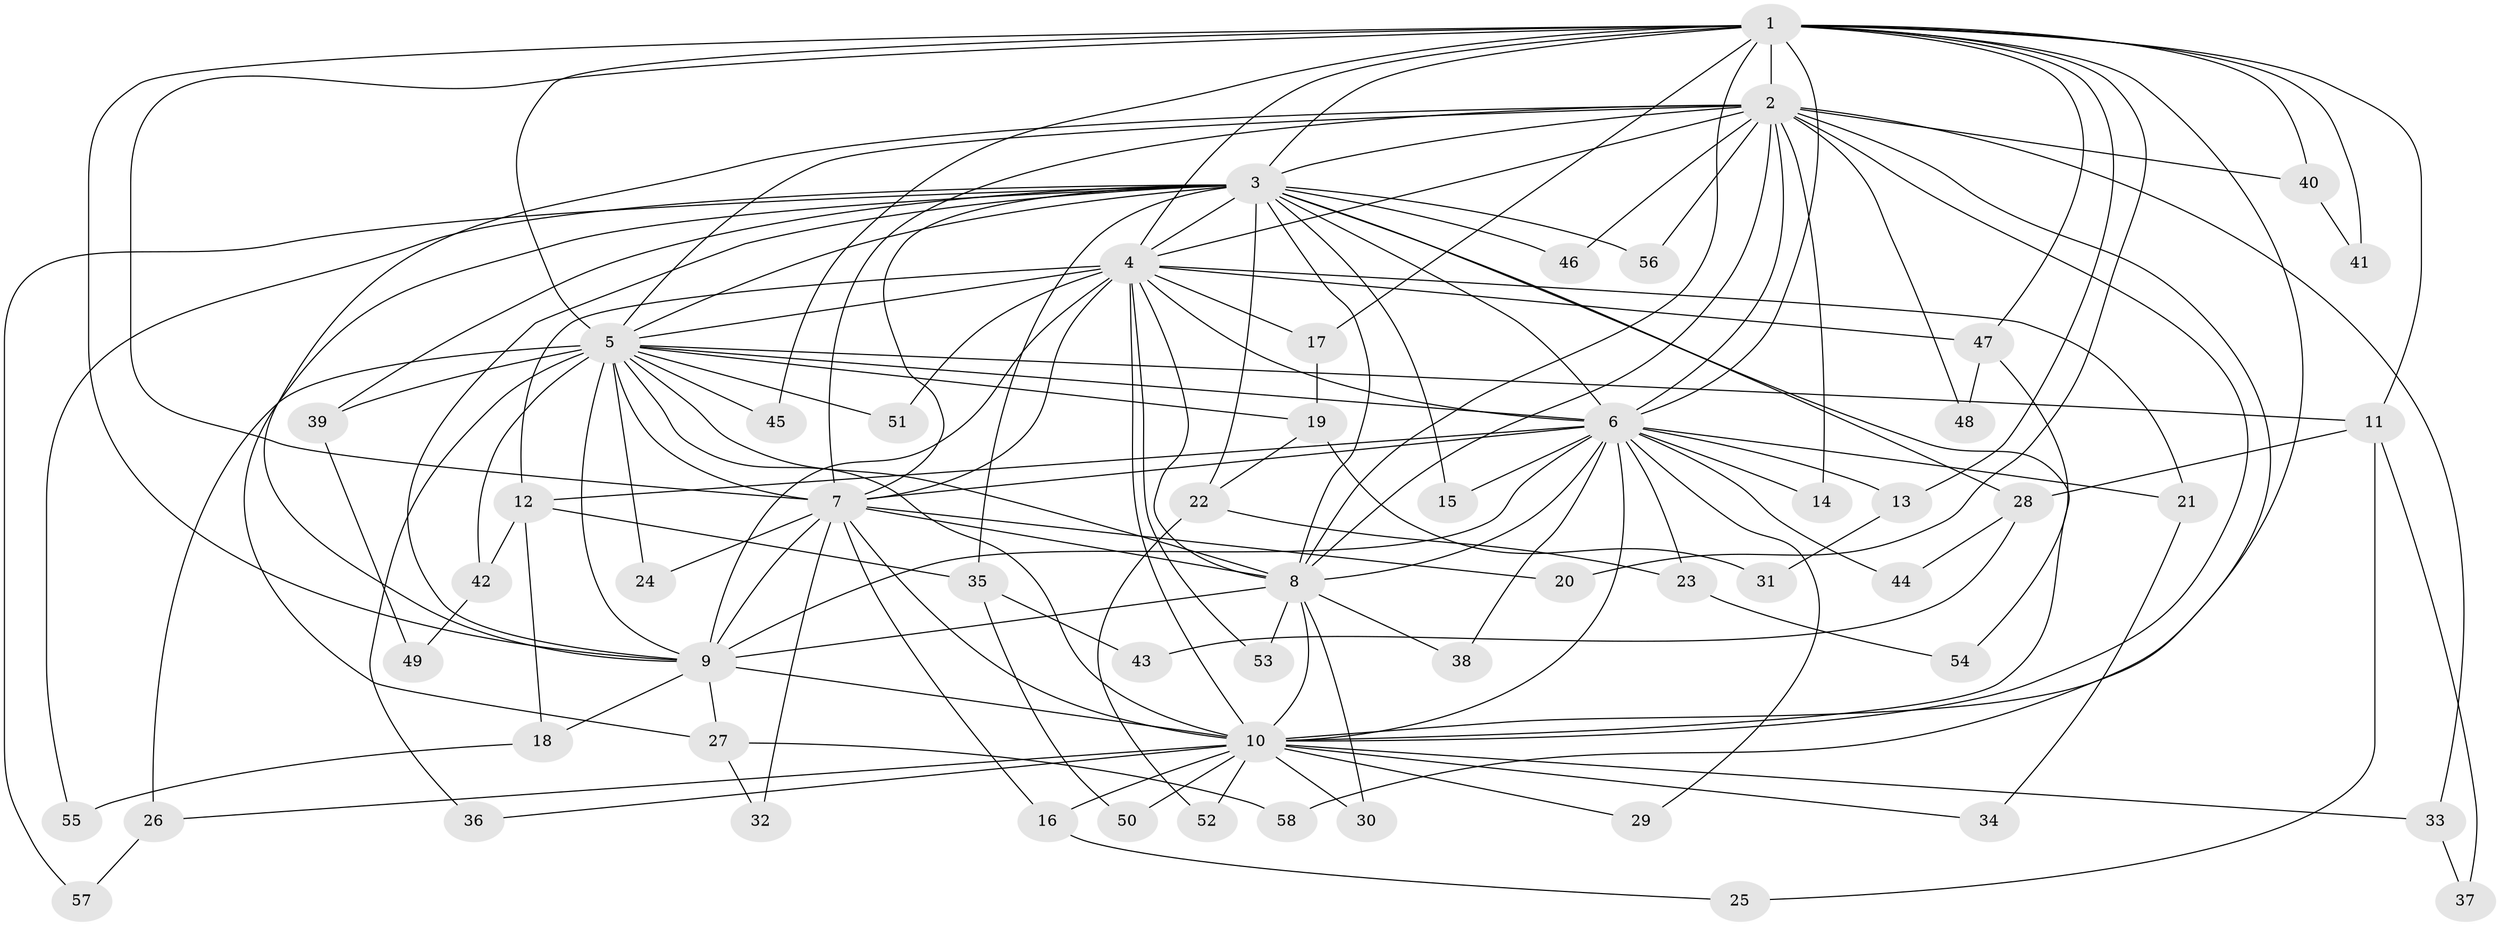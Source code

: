 // coarse degree distribution, {16: 0.025, 19: 0.025, 8: 0.025, 20: 0.025, 4: 0.125, 2: 0.55, 1: 0.1, 3: 0.1, 5: 0.025}
// Generated by graph-tools (version 1.1) at 2025/49/03/04/25 21:49:15]
// undirected, 58 vertices, 141 edges
graph export_dot {
graph [start="1"]
  node [color=gray90,style=filled];
  1;
  2;
  3;
  4;
  5;
  6;
  7;
  8;
  9;
  10;
  11;
  12;
  13;
  14;
  15;
  16;
  17;
  18;
  19;
  20;
  21;
  22;
  23;
  24;
  25;
  26;
  27;
  28;
  29;
  30;
  31;
  32;
  33;
  34;
  35;
  36;
  37;
  38;
  39;
  40;
  41;
  42;
  43;
  44;
  45;
  46;
  47;
  48;
  49;
  50;
  51;
  52;
  53;
  54;
  55;
  56;
  57;
  58;
  1 -- 2;
  1 -- 3;
  1 -- 4;
  1 -- 5;
  1 -- 6;
  1 -- 7;
  1 -- 8;
  1 -- 9;
  1 -- 10;
  1 -- 11;
  1 -- 13;
  1 -- 17;
  1 -- 20;
  1 -- 40;
  1 -- 41;
  1 -- 45;
  1 -- 47;
  2 -- 3;
  2 -- 4;
  2 -- 5;
  2 -- 6;
  2 -- 7;
  2 -- 8;
  2 -- 9;
  2 -- 10;
  2 -- 14;
  2 -- 33;
  2 -- 40;
  2 -- 46;
  2 -- 48;
  2 -- 56;
  2 -- 58;
  3 -- 4;
  3 -- 5;
  3 -- 6;
  3 -- 7;
  3 -- 8;
  3 -- 9;
  3 -- 10;
  3 -- 15;
  3 -- 22;
  3 -- 27;
  3 -- 28;
  3 -- 35;
  3 -- 39;
  3 -- 46;
  3 -- 55;
  3 -- 56;
  3 -- 57;
  4 -- 5;
  4 -- 6;
  4 -- 7;
  4 -- 8;
  4 -- 9;
  4 -- 10;
  4 -- 12;
  4 -- 17;
  4 -- 21;
  4 -- 47;
  4 -- 51;
  4 -- 53;
  5 -- 6;
  5 -- 7;
  5 -- 8;
  5 -- 9;
  5 -- 10;
  5 -- 11;
  5 -- 19;
  5 -- 24;
  5 -- 26;
  5 -- 36;
  5 -- 39;
  5 -- 42;
  5 -- 45;
  5 -- 51;
  6 -- 7;
  6 -- 8;
  6 -- 9;
  6 -- 10;
  6 -- 12;
  6 -- 13;
  6 -- 14;
  6 -- 15;
  6 -- 21;
  6 -- 23;
  6 -- 29;
  6 -- 38;
  6 -- 44;
  7 -- 8;
  7 -- 9;
  7 -- 10;
  7 -- 16;
  7 -- 20;
  7 -- 24;
  7 -- 32;
  8 -- 9;
  8 -- 10;
  8 -- 30;
  8 -- 38;
  8 -- 53;
  9 -- 10;
  9 -- 18;
  9 -- 27;
  10 -- 16;
  10 -- 26;
  10 -- 29;
  10 -- 30;
  10 -- 33;
  10 -- 34;
  10 -- 36;
  10 -- 50;
  10 -- 52;
  11 -- 25;
  11 -- 28;
  11 -- 37;
  12 -- 18;
  12 -- 35;
  12 -- 42;
  13 -- 31;
  16 -- 25;
  17 -- 19;
  18 -- 55;
  19 -- 22;
  19 -- 31;
  21 -- 34;
  22 -- 23;
  22 -- 52;
  23 -- 54;
  26 -- 57;
  27 -- 32;
  27 -- 58;
  28 -- 43;
  28 -- 44;
  33 -- 37;
  35 -- 43;
  35 -- 50;
  39 -- 49;
  40 -- 41;
  42 -- 49;
  47 -- 48;
  47 -- 54;
}
